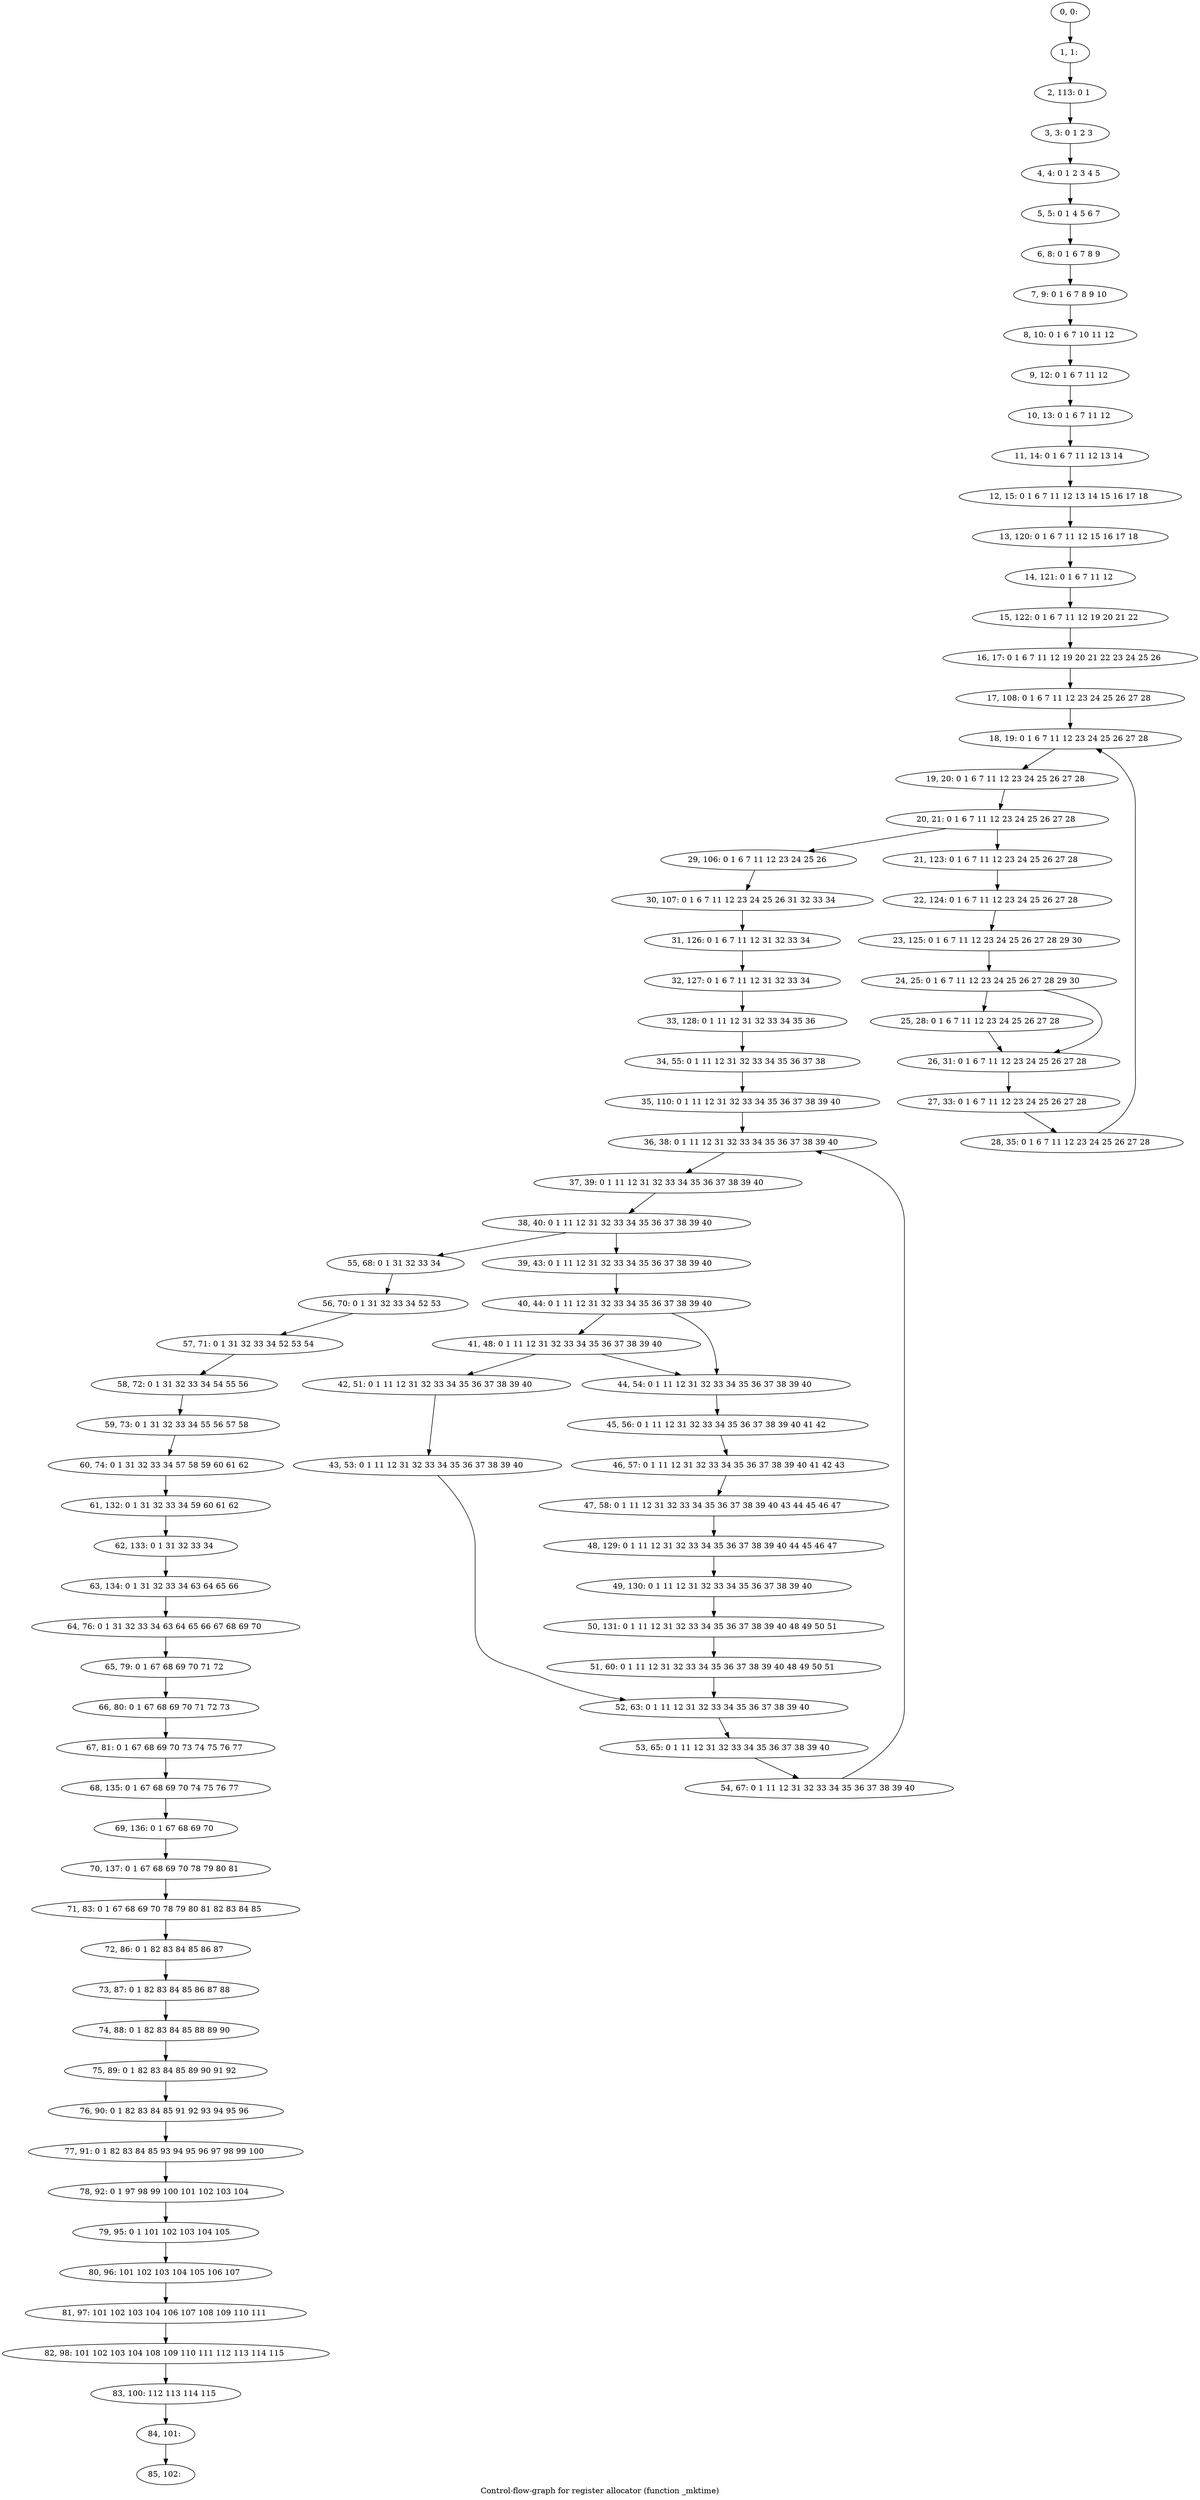 digraph G {
graph [label="Control-flow-graph for register allocator (function _mktime)"]
0[label="0, 0: "];
1[label="1, 1: "];
2[label="2, 113: 0 1 "];
3[label="3, 3: 0 1 2 3 "];
4[label="4, 4: 0 1 2 3 4 5 "];
5[label="5, 5: 0 1 4 5 6 7 "];
6[label="6, 8: 0 1 6 7 8 9 "];
7[label="7, 9: 0 1 6 7 8 9 10 "];
8[label="8, 10: 0 1 6 7 10 11 12 "];
9[label="9, 12: 0 1 6 7 11 12 "];
10[label="10, 13: 0 1 6 7 11 12 "];
11[label="11, 14: 0 1 6 7 11 12 13 14 "];
12[label="12, 15: 0 1 6 7 11 12 13 14 15 16 17 18 "];
13[label="13, 120: 0 1 6 7 11 12 15 16 17 18 "];
14[label="14, 121: 0 1 6 7 11 12 "];
15[label="15, 122: 0 1 6 7 11 12 19 20 21 22 "];
16[label="16, 17: 0 1 6 7 11 12 19 20 21 22 23 24 25 26 "];
17[label="17, 108: 0 1 6 7 11 12 23 24 25 26 27 28 "];
18[label="18, 19: 0 1 6 7 11 12 23 24 25 26 27 28 "];
19[label="19, 20: 0 1 6 7 11 12 23 24 25 26 27 28 "];
20[label="20, 21: 0 1 6 7 11 12 23 24 25 26 27 28 "];
21[label="21, 123: 0 1 6 7 11 12 23 24 25 26 27 28 "];
22[label="22, 124: 0 1 6 7 11 12 23 24 25 26 27 28 "];
23[label="23, 125: 0 1 6 7 11 12 23 24 25 26 27 28 29 30 "];
24[label="24, 25: 0 1 6 7 11 12 23 24 25 26 27 28 29 30 "];
25[label="25, 28: 0 1 6 7 11 12 23 24 25 26 27 28 "];
26[label="26, 31: 0 1 6 7 11 12 23 24 25 26 27 28 "];
27[label="27, 33: 0 1 6 7 11 12 23 24 25 26 27 28 "];
28[label="28, 35: 0 1 6 7 11 12 23 24 25 26 27 28 "];
29[label="29, 106: 0 1 6 7 11 12 23 24 25 26 "];
30[label="30, 107: 0 1 6 7 11 12 23 24 25 26 31 32 33 34 "];
31[label="31, 126: 0 1 6 7 11 12 31 32 33 34 "];
32[label="32, 127: 0 1 6 7 11 12 31 32 33 34 "];
33[label="33, 128: 0 1 11 12 31 32 33 34 35 36 "];
34[label="34, 55: 0 1 11 12 31 32 33 34 35 36 37 38 "];
35[label="35, 110: 0 1 11 12 31 32 33 34 35 36 37 38 39 40 "];
36[label="36, 38: 0 1 11 12 31 32 33 34 35 36 37 38 39 40 "];
37[label="37, 39: 0 1 11 12 31 32 33 34 35 36 37 38 39 40 "];
38[label="38, 40: 0 1 11 12 31 32 33 34 35 36 37 38 39 40 "];
39[label="39, 43: 0 1 11 12 31 32 33 34 35 36 37 38 39 40 "];
40[label="40, 44: 0 1 11 12 31 32 33 34 35 36 37 38 39 40 "];
41[label="41, 48: 0 1 11 12 31 32 33 34 35 36 37 38 39 40 "];
42[label="42, 51: 0 1 11 12 31 32 33 34 35 36 37 38 39 40 "];
43[label="43, 53: 0 1 11 12 31 32 33 34 35 36 37 38 39 40 "];
44[label="44, 54: 0 1 11 12 31 32 33 34 35 36 37 38 39 40 "];
45[label="45, 56: 0 1 11 12 31 32 33 34 35 36 37 38 39 40 41 42 "];
46[label="46, 57: 0 1 11 12 31 32 33 34 35 36 37 38 39 40 41 42 43 "];
47[label="47, 58: 0 1 11 12 31 32 33 34 35 36 37 38 39 40 43 44 45 46 47 "];
48[label="48, 129: 0 1 11 12 31 32 33 34 35 36 37 38 39 40 44 45 46 47 "];
49[label="49, 130: 0 1 11 12 31 32 33 34 35 36 37 38 39 40 "];
50[label="50, 131: 0 1 11 12 31 32 33 34 35 36 37 38 39 40 48 49 50 51 "];
51[label="51, 60: 0 1 11 12 31 32 33 34 35 36 37 38 39 40 48 49 50 51 "];
52[label="52, 63: 0 1 11 12 31 32 33 34 35 36 37 38 39 40 "];
53[label="53, 65: 0 1 11 12 31 32 33 34 35 36 37 38 39 40 "];
54[label="54, 67: 0 1 11 12 31 32 33 34 35 36 37 38 39 40 "];
55[label="55, 68: 0 1 31 32 33 34 "];
56[label="56, 70: 0 1 31 32 33 34 52 53 "];
57[label="57, 71: 0 1 31 32 33 34 52 53 54 "];
58[label="58, 72: 0 1 31 32 33 34 54 55 56 "];
59[label="59, 73: 0 1 31 32 33 34 55 56 57 58 "];
60[label="60, 74: 0 1 31 32 33 34 57 58 59 60 61 62 "];
61[label="61, 132: 0 1 31 32 33 34 59 60 61 62 "];
62[label="62, 133: 0 1 31 32 33 34 "];
63[label="63, 134: 0 1 31 32 33 34 63 64 65 66 "];
64[label="64, 76: 0 1 31 32 33 34 63 64 65 66 67 68 69 70 "];
65[label="65, 79: 0 1 67 68 69 70 71 72 "];
66[label="66, 80: 0 1 67 68 69 70 71 72 73 "];
67[label="67, 81: 0 1 67 68 69 70 73 74 75 76 77 "];
68[label="68, 135: 0 1 67 68 69 70 74 75 76 77 "];
69[label="69, 136: 0 1 67 68 69 70 "];
70[label="70, 137: 0 1 67 68 69 70 78 79 80 81 "];
71[label="71, 83: 0 1 67 68 69 70 78 79 80 81 82 83 84 85 "];
72[label="72, 86: 0 1 82 83 84 85 86 87 "];
73[label="73, 87: 0 1 82 83 84 85 86 87 88 "];
74[label="74, 88: 0 1 82 83 84 85 88 89 90 "];
75[label="75, 89: 0 1 82 83 84 85 89 90 91 92 "];
76[label="76, 90: 0 1 82 83 84 85 91 92 93 94 95 96 "];
77[label="77, 91: 0 1 82 83 84 85 93 94 95 96 97 98 99 100 "];
78[label="78, 92: 0 1 97 98 99 100 101 102 103 104 "];
79[label="79, 95: 0 1 101 102 103 104 105 "];
80[label="80, 96: 101 102 103 104 105 106 107 "];
81[label="81, 97: 101 102 103 104 106 107 108 109 110 111 "];
82[label="82, 98: 101 102 103 104 108 109 110 111 112 113 114 115 "];
83[label="83, 100: 112 113 114 115 "];
84[label="84, 101: "];
85[label="85, 102: "];
0->1 ;
1->2 ;
2->3 ;
3->4 ;
4->5 ;
5->6 ;
6->7 ;
7->8 ;
8->9 ;
9->10 ;
10->11 ;
11->12 ;
12->13 ;
13->14 ;
14->15 ;
15->16 ;
16->17 ;
17->18 ;
18->19 ;
19->20 ;
20->21 ;
20->29 ;
21->22 ;
22->23 ;
23->24 ;
24->25 ;
24->26 ;
25->26 ;
26->27 ;
27->28 ;
28->18 ;
29->30 ;
30->31 ;
31->32 ;
32->33 ;
33->34 ;
34->35 ;
35->36 ;
36->37 ;
37->38 ;
38->39 ;
38->55 ;
39->40 ;
40->41 ;
40->44 ;
41->42 ;
41->44 ;
42->43 ;
43->52 ;
44->45 ;
45->46 ;
46->47 ;
47->48 ;
48->49 ;
49->50 ;
50->51 ;
51->52 ;
52->53 ;
53->54 ;
54->36 ;
55->56 ;
56->57 ;
57->58 ;
58->59 ;
59->60 ;
60->61 ;
61->62 ;
62->63 ;
63->64 ;
64->65 ;
65->66 ;
66->67 ;
67->68 ;
68->69 ;
69->70 ;
70->71 ;
71->72 ;
72->73 ;
73->74 ;
74->75 ;
75->76 ;
76->77 ;
77->78 ;
78->79 ;
79->80 ;
80->81 ;
81->82 ;
82->83 ;
83->84 ;
84->85 ;
}
